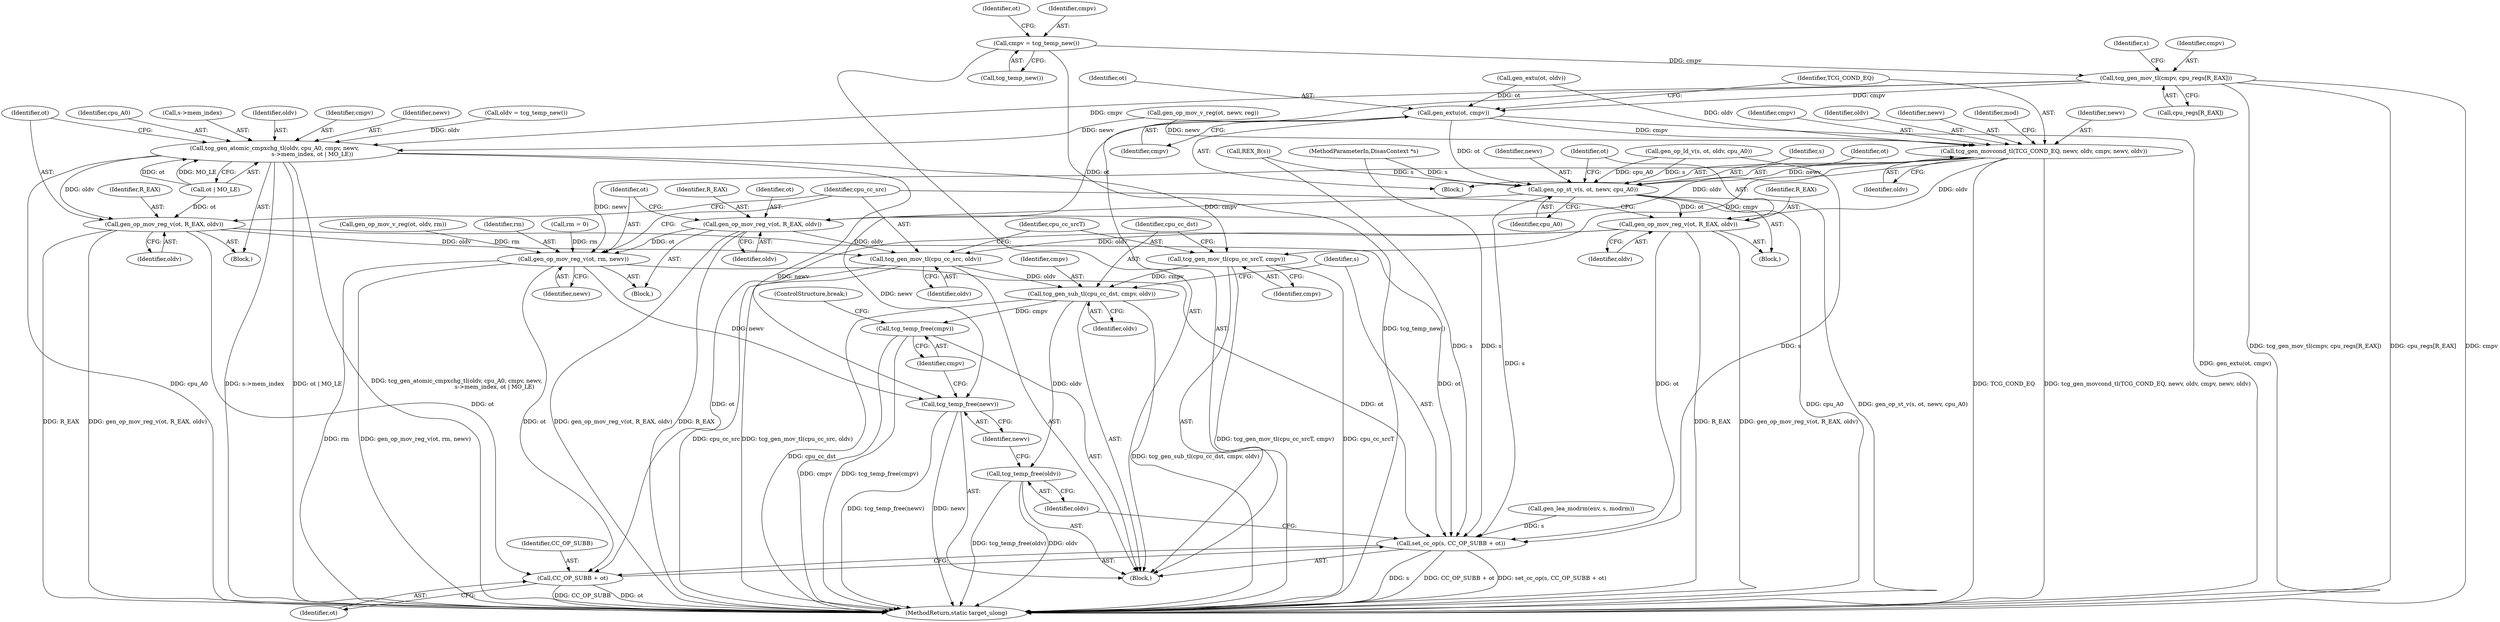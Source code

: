 digraph "0_qemu_30663fd26c0307e414622c7a8607fbc04f92ec14@array" {
"1002840" [label="(Call,tcg_gen_mov_tl(cmpv, cpu_regs[R_EAX]))"];
"1002833" [label="(Call,cmpv = tcg_temp_new())"];
"1002862" [label="(Call,tcg_gen_atomic_cmpxchg_tl(oldv, cpu_A0, cmpv, newv,\n                                          s->mem_index, ot | MO_LE))"];
"1002873" [label="(Call,gen_op_mov_reg_v(ot, R_EAX, oldv))"];
"1002947" [label="(Call,tcg_gen_mov_tl(cpu_cc_src, oldv))"];
"1002953" [label="(Call,tcg_gen_sub_tl(cpu_cc_dst, cmpv, oldv))"];
"1002962" [label="(Call,tcg_temp_free(oldv))"];
"1002966" [label="(Call,tcg_temp_free(cmpv))"];
"1002957" [label="(Call,set_cc_op(s, CC_OP_SUBB + ot))"];
"1002959" [label="(Call,CC_OP_SUBB + ot)"];
"1002950" [label="(Call,tcg_gen_mov_tl(cpu_cc_srcT, cmpv))"];
"1002964" [label="(Call,tcg_temp_free(newv))"];
"1002913" [label="(Call,gen_extu(ot, cmpv))"];
"1002916" [label="(Call,tcg_gen_movcond_tl(TCG_COND_EQ, newv, oldv, cmpv, newv, oldv))"];
"1002928" [label="(Call,gen_op_mov_reg_v(ot, R_EAX, oldv))"];
"1002932" [label="(Call,gen_op_mov_reg_v(ot, rm, newv))"];
"1002938" [label="(Call,gen_op_st_v(s, ot, newv, cpu_A0))"];
"1002943" [label="(Call,gen_op_mov_reg_v(ot, R_EAX, oldv))"];
"1002929" [label="(Identifier,ot)"];
"1002873" [label="(Call,gen_op_mov_reg_v(ot, R_EAX, oldv))"];
"1002960" [label="(Identifier,CC_OP_SUBB)"];
"1002953" [label="(Call,tcg_gen_sub_tl(cpu_cc_dst, cmpv, oldv))"];
"1002914" [label="(Identifier,ot)"];
"1002851" [label="(Block,)"];
"1002918" [label="(Identifier,newv)"];
"1002833" [label="(Call,cmpv = tcg_temp_new())"];
"1002930" [label="(Identifier,R_EAX)"];
"1002941" [label="(Identifier,newv)"];
"1002951" [label="(Identifier,cpu_cc_srcT)"];
"1002916" [label="(Call,tcg_gen_movcond_tl(TCG_COND_EQ, newv, oldv, cmpv, newv, oldv))"];
"1002928" [label="(Call,gen_op_mov_reg_v(ot, R_EAX, oldv))"];
"1002837" [label="(Identifier,ot)"];
"1002927" [label="(Block,)"];
"1002954" [label="(Identifier,cpu_cc_dst)"];
"1002965" [label="(Identifier,newv)"];
"1002961" [label="(Identifier,ot)"];
"1002944" [label="(Identifier,ot)"];
"1002963" [label="(Identifier,oldv)"];
"1002875" [label="(Identifier,R_EAX)"];
"1002902" [label="(Call,gen_op_ld_v(s, ot, oldv, cpu_A0))"];
"1000565" [label="(MethodParameterIn,DisasContext *s)"];
"1002862" [label="(Call,tcg_gen_atomic_cmpxchg_tl(oldv, cpu_A0, cmpv, newv,\n                                          s->mem_index, ot | MO_LE))"];
"1002952" [label="(Identifier,cmpv)"];
"1002968" [label="(ControlStructure,break;)"];
"1002915" [label="(Identifier,cmpv)"];
"1002937" [label="(Block,)"];
"1002932" [label="(Call,gen_op_mov_reg_v(ot, rm, newv))"];
"1002870" [label="(Call,ot | MO_LE)"];
"1002874" [label="(Identifier,ot)"];
"1002920" [label="(Identifier,cmpv)"];
"1002958" [label="(Identifier,s)"];
"1002867" [label="(Call,s->mem_index)"];
"1002890" [label="(Call,REX_B(s))"];
"1002863" [label="(Identifier,oldv)"];
"1002848" [label="(Identifier,s)"];
"1002943" [label="(Call,gen_op_mov_reg_v(ot, R_EAX, oldv))"];
"1002938" [label="(Call,gen_op_st_v(s, ot, newv, cpu_A0))"];
"1002946" [label="(Identifier,oldv)"];
"1002834" [label="(Identifier,cmpv)"];
"1002865" [label="(Identifier,cmpv)"];
"1002836" [label="(Call,gen_op_mov_v_reg(ot, newv, reg))"];
"1002919" [label="(Identifier,oldv)"];
"1002931" [label="(Identifier,oldv)"];
"1002950" [label="(Call,tcg_gen_mov_tl(cpu_cc_srcT, cmpv))"];
"1002967" [label="(Identifier,cmpv)"];
"1002842" [label="(Call,cpu_regs[R_EAX])"];
"1002935" [label="(Identifier,newv)"];
"1002942" [label="(Identifier,cpu_A0)"];
"1002962" [label="(Call,tcg_temp_free(oldv))"];
"1002840" [label="(Call,tcg_gen_mov_tl(cmpv, cpu_regs[R_EAX]))"];
"1002957" [label="(Call,set_cc_op(s, CC_OP_SUBB + ot))"];
"1002907" [label="(Call,rm = 0)"];
"1002876" [label="(Identifier,oldv)"];
"1002964" [label="(Call,tcg_temp_free(newv))"];
"1002913" [label="(Call,gen_extu(ot, cmpv))"];
"1002949" [label="(Identifier,oldv)"];
"1002910" [label="(Call,gen_extu(ot, oldv))"];
"1002945" [label="(Identifier,R_EAX)"];
"1002866" [label="(Identifier,newv)"];
"1002917" [label="(Identifier,TCG_COND_EQ)"];
"1002921" [label="(Identifier,newv)"];
"1002827" [label="(Call,oldv = tcg_temp_new())"];
"1002841" [label="(Identifier,cmpv)"];
"1002864" [label="(Identifier,cpu_A0)"];
"1002925" [label="(Identifier,mod)"];
"1011840" [label="(MethodReturn,static target_ulong)"];
"1002948" [label="(Identifier,cpu_cc_src)"];
"1002955" [label="(Identifier,cmpv)"];
"1002892" [label="(Call,gen_op_mov_v_reg(ot, oldv, rm))"];
"1002956" [label="(Identifier,oldv)"];
"1002939" [label="(Identifier,s)"];
"1002835" [label="(Call,tcg_temp_new())"];
"1002934" [label="(Identifier,rm)"];
"1002878" [label="(Block,)"];
"1002922" [label="(Identifier,oldv)"];
"1002959" [label="(Call,CC_OP_SUBB + ot)"];
"1002794" [label="(Block,)"];
"1002933" [label="(Identifier,ot)"];
"1002947" [label="(Call,tcg_gen_mov_tl(cpu_cc_src, oldv))"];
"1002940" [label="(Identifier,ot)"];
"1002966" [label="(Call,tcg_temp_free(cmpv))"];
"1002858" [label="(Call,gen_lea_modrm(env, s, modrm))"];
"1002840" -> "1002794"  [label="AST: "];
"1002840" -> "1002842"  [label="CFG: "];
"1002841" -> "1002840"  [label="AST: "];
"1002842" -> "1002840"  [label="AST: "];
"1002848" -> "1002840"  [label="CFG: "];
"1002840" -> "1011840"  [label="DDG: tcg_gen_mov_tl(cmpv, cpu_regs[R_EAX])"];
"1002840" -> "1011840"  [label="DDG: cpu_regs[R_EAX]"];
"1002840" -> "1011840"  [label="DDG: cmpv"];
"1002833" -> "1002840"  [label="DDG: cmpv"];
"1002840" -> "1002862"  [label="DDG: cmpv"];
"1002840" -> "1002913"  [label="DDG: cmpv"];
"1002833" -> "1002794"  [label="AST: "];
"1002833" -> "1002835"  [label="CFG: "];
"1002834" -> "1002833"  [label="AST: "];
"1002835" -> "1002833"  [label="AST: "];
"1002837" -> "1002833"  [label="CFG: "];
"1002833" -> "1011840"  [label="DDG: tcg_temp_new()"];
"1002862" -> "1002851"  [label="AST: "];
"1002862" -> "1002870"  [label="CFG: "];
"1002863" -> "1002862"  [label="AST: "];
"1002864" -> "1002862"  [label="AST: "];
"1002865" -> "1002862"  [label="AST: "];
"1002866" -> "1002862"  [label="AST: "];
"1002867" -> "1002862"  [label="AST: "];
"1002870" -> "1002862"  [label="AST: "];
"1002874" -> "1002862"  [label="CFG: "];
"1002862" -> "1011840"  [label="DDG: cpu_A0"];
"1002862" -> "1011840"  [label="DDG: s->mem_index"];
"1002862" -> "1011840"  [label="DDG: ot | MO_LE"];
"1002862" -> "1011840"  [label="DDG: tcg_gen_atomic_cmpxchg_tl(oldv, cpu_A0, cmpv, newv,\n                                          s->mem_index, ot | MO_LE)"];
"1002827" -> "1002862"  [label="DDG: oldv"];
"1002836" -> "1002862"  [label="DDG: newv"];
"1002870" -> "1002862"  [label="DDG: ot"];
"1002870" -> "1002862"  [label="DDG: MO_LE"];
"1002862" -> "1002873"  [label="DDG: oldv"];
"1002862" -> "1002950"  [label="DDG: cmpv"];
"1002862" -> "1002964"  [label="DDG: newv"];
"1002873" -> "1002851"  [label="AST: "];
"1002873" -> "1002876"  [label="CFG: "];
"1002874" -> "1002873"  [label="AST: "];
"1002875" -> "1002873"  [label="AST: "];
"1002876" -> "1002873"  [label="AST: "];
"1002948" -> "1002873"  [label="CFG: "];
"1002873" -> "1011840"  [label="DDG: gen_op_mov_reg_v(ot, R_EAX, oldv)"];
"1002873" -> "1011840"  [label="DDG: R_EAX"];
"1002870" -> "1002873"  [label="DDG: ot"];
"1002873" -> "1002947"  [label="DDG: oldv"];
"1002873" -> "1002957"  [label="DDG: ot"];
"1002873" -> "1002959"  [label="DDG: ot"];
"1002947" -> "1002794"  [label="AST: "];
"1002947" -> "1002949"  [label="CFG: "];
"1002948" -> "1002947"  [label="AST: "];
"1002949" -> "1002947"  [label="AST: "];
"1002951" -> "1002947"  [label="CFG: "];
"1002947" -> "1011840"  [label="DDG: tcg_gen_mov_tl(cpu_cc_src, oldv)"];
"1002947" -> "1011840"  [label="DDG: cpu_cc_src"];
"1002928" -> "1002947"  [label="DDG: oldv"];
"1002943" -> "1002947"  [label="DDG: oldv"];
"1002947" -> "1002953"  [label="DDG: oldv"];
"1002953" -> "1002794"  [label="AST: "];
"1002953" -> "1002956"  [label="CFG: "];
"1002954" -> "1002953"  [label="AST: "];
"1002955" -> "1002953"  [label="AST: "];
"1002956" -> "1002953"  [label="AST: "];
"1002958" -> "1002953"  [label="CFG: "];
"1002953" -> "1011840"  [label="DDG: cpu_cc_dst"];
"1002953" -> "1011840"  [label="DDG: tcg_gen_sub_tl(cpu_cc_dst, cmpv, oldv)"];
"1002950" -> "1002953"  [label="DDG: cmpv"];
"1002953" -> "1002962"  [label="DDG: oldv"];
"1002953" -> "1002966"  [label="DDG: cmpv"];
"1002962" -> "1002794"  [label="AST: "];
"1002962" -> "1002963"  [label="CFG: "];
"1002963" -> "1002962"  [label="AST: "];
"1002965" -> "1002962"  [label="CFG: "];
"1002962" -> "1011840"  [label="DDG: tcg_temp_free(oldv)"];
"1002962" -> "1011840"  [label="DDG: oldv"];
"1002966" -> "1002794"  [label="AST: "];
"1002966" -> "1002967"  [label="CFG: "];
"1002967" -> "1002966"  [label="AST: "];
"1002968" -> "1002966"  [label="CFG: "];
"1002966" -> "1011840"  [label="DDG: cmpv"];
"1002966" -> "1011840"  [label="DDG: tcg_temp_free(cmpv)"];
"1002957" -> "1002794"  [label="AST: "];
"1002957" -> "1002959"  [label="CFG: "];
"1002958" -> "1002957"  [label="AST: "];
"1002959" -> "1002957"  [label="AST: "];
"1002963" -> "1002957"  [label="CFG: "];
"1002957" -> "1011840"  [label="DDG: s"];
"1002957" -> "1011840"  [label="DDG: CC_OP_SUBB + ot"];
"1002957" -> "1011840"  [label="DDG: set_cc_op(s, CC_OP_SUBB + ot)"];
"1002938" -> "1002957"  [label="DDG: s"];
"1002902" -> "1002957"  [label="DDG: s"];
"1002858" -> "1002957"  [label="DDG: s"];
"1002890" -> "1002957"  [label="DDG: s"];
"1000565" -> "1002957"  [label="DDG: s"];
"1002932" -> "1002957"  [label="DDG: ot"];
"1002943" -> "1002957"  [label="DDG: ot"];
"1002959" -> "1002961"  [label="CFG: "];
"1002960" -> "1002959"  [label="AST: "];
"1002961" -> "1002959"  [label="AST: "];
"1002959" -> "1011840"  [label="DDG: CC_OP_SUBB"];
"1002959" -> "1011840"  [label="DDG: ot"];
"1002932" -> "1002959"  [label="DDG: ot"];
"1002943" -> "1002959"  [label="DDG: ot"];
"1002950" -> "1002794"  [label="AST: "];
"1002950" -> "1002952"  [label="CFG: "];
"1002951" -> "1002950"  [label="AST: "];
"1002952" -> "1002950"  [label="AST: "];
"1002954" -> "1002950"  [label="CFG: "];
"1002950" -> "1011840"  [label="DDG: cpu_cc_srcT"];
"1002950" -> "1011840"  [label="DDG: tcg_gen_mov_tl(cpu_cc_srcT, cmpv)"];
"1002916" -> "1002950"  [label="DDG: cmpv"];
"1002964" -> "1002794"  [label="AST: "];
"1002964" -> "1002965"  [label="CFG: "];
"1002965" -> "1002964"  [label="AST: "];
"1002967" -> "1002964"  [label="CFG: "];
"1002964" -> "1011840"  [label="DDG: tcg_temp_free(newv)"];
"1002964" -> "1011840"  [label="DDG: newv"];
"1002932" -> "1002964"  [label="DDG: newv"];
"1002938" -> "1002964"  [label="DDG: newv"];
"1002913" -> "1002878"  [label="AST: "];
"1002913" -> "1002915"  [label="CFG: "];
"1002914" -> "1002913"  [label="AST: "];
"1002915" -> "1002913"  [label="AST: "];
"1002917" -> "1002913"  [label="CFG: "];
"1002913" -> "1011840"  [label="DDG: gen_extu(ot, cmpv)"];
"1002910" -> "1002913"  [label="DDG: ot"];
"1002913" -> "1002916"  [label="DDG: cmpv"];
"1002913" -> "1002928"  [label="DDG: ot"];
"1002913" -> "1002938"  [label="DDG: ot"];
"1002916" -> "1002878"  [label="AST: "];
"1002916" -> "1002922"  [label="CFG: "];
"1002917" -> "1002916"  [label="AST: "];
"1002918" -> "1002916"  [label="AST: "];
"1002919" -> "1002916"  [label="AST: "];
"1002920" -> "1002916"  [label="AST: "];
"1002921" -> "1002916"  [label="AST: "];
"1002922" -> "1002916"  [label="AST: "];
"1002925" -> "1002916"  [label="CFG: "];
"1002916" -> "1011840"  [label="DDG: tcg_gen_movcond_tl(TCG_COND_EQ, newv, oldv, cmpv, newv, oldv)"];
"1002916" -> "1011840"  [label="DDG: TCG_COND_EQ"];
"1002836" -> "1002916"  [label="DDG: newv"];
"1002910" -> "1002916"  [label="DDG: oldv"];
"1002916" -> "1002928"  [label="DDG: oldv"];
"1002916" -> "1002932"  [label="DDG: newv"];
"1002916" -> "1002938"  [label="DDG: newv"];
"1002916" -> "1002943"  [label="DDG: oldv"];
"1002928" -> "1002927"  [label="AST: "];
"1002928" -> "1002931"  [label="CFG: "];
"1002929" -> "1002928"  [label="AST: "];
"1002930" -> "1002928"  [label="AST: "];
"1002931" -> "1002928"  [label="AST: "];
"1002933" -> "1002928"  [label="CFG: "];
"1002928" -> "1011840"  [label="DDG: R_EAX"];
"1002928" -> "1011840"  [label="DDG: gen_op_mov_reg_v(ot, R_EAX, oldv)"];
"1002928" -> "1002932"  [label="DDG: ot"];
"1002932" -> "1002927"  [label="AST: "];
"1002932" -> "1002935"  [label="CFG: "];
"1002933" -> "1002932"  [label="AST: "];
"1002934" -> "1002932"  [label="AST: "];
"1002935" -> "1002932"  [label="AST: "];
"1002948" -> "1002932"  [label="CFG: "];
"1002932" -> "1011840"  [label="DDG: rm"];
"1002932" -> "1011840"  [label="DDG: gen_op_mov_reg_v(ot, rm, newv)"];
"1002892" -> "1002932"  [label="DDG: rm"];
"1002907" -> "1002932"  [label="DDG: rm"];
"1002938" -> "1002937"  [label="AST: "];
"1002938" -> "1002942"  [label="CFG: "];
"1002939" -> "1002938"  [label="AST: "];
"1002940" -> "1002938"  [label="AST: "];
"1002941" -> "1002938"  [label="AST: "];
"1002942" -> "1002938"  [label="AST: "];
"1002944" -> "1002938"  [label="CFG: "];
"1002938" -> "1011840"  [label="DDG: cpu_A0"];
"1002938" -> "1011840"  [label="DDG: gen_op_st_v(s, ot, newv, cpu_A0)"];
"1002902" -> "1002938"  [label="DDG: s"];
"1002902" -> "1002938"  [label="DDG: cpu_A0"];
"1002890" -> "1002938"  [label="DDG: s"];
"1000565" -> "1002938"  [label="DDG: s"];
"1002938" -> "1002943"  [label="DDG: ot"];
"1002943" -> "1002937"  [label="AST: "];
"1002943" -> "1002946"  [label="CFG: "];
"1002944" -> "1002943"  [label="AST: "];
"1002945" -> "1002943"  [label="AST: "];
"1002946" -> "1002943"  [label="AST: "];
"1002948" -> "1002943"  [label="CFG: "];
"1002943" -> "1011840"  [label="DDG: R_EAX"];
"1002943" -> "1011840"  [label="DDG: gen_op_mov_reg_v(ot, R_EAX, oldv)"];
}
